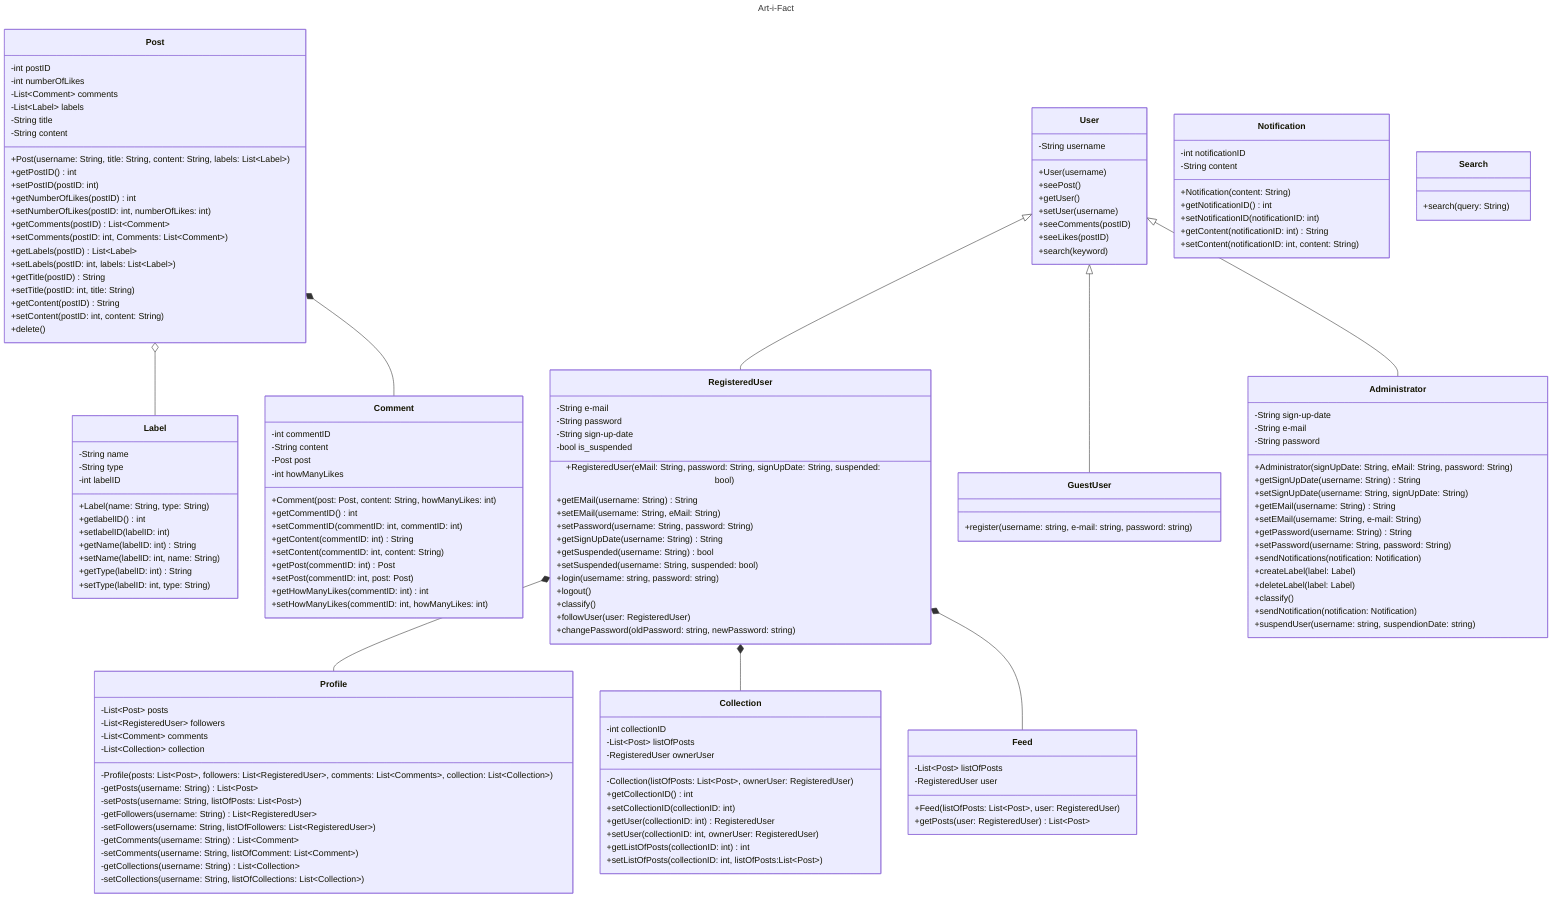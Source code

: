 ---
title: Art-i-Fact
---
classDiagram
    Post o-- Label    
    RegisteredUser *-- Profile
    User <|-- RegisteredUser
    User <|-- GuestUser
    User <|-- Administrator
    RegisteredUser *-- Collection
    RegisteredUser *-- Feed
    Post *-- Comment

    User : -String username
    User: +User(username)
    User: +seePost()
    User: +getUser()
    User: +setUser(username)
    User: +seeComments(postID)
    User: +seeLikes(postID)
    User: +search(keyword)
    class RegisteredUser{
        -String e-mail
        -String password
        -String sign-up-date
        -bool is_suspended
        +RegisteredUser(eMail: String, password: String, signUpDate: String, suspended: bool)
        +getEMail(username: String) String
        +setEMail(username: String, eMail: String)
        +setPassword(username: String, password: String)
        +getSignUpDate(username: String) String
        +getSuspended(username: String) bool
        +setSuspended(username: String, suspended: bool)
        +login(username: string, password: string)
        +logout()
        +classify()
        +followUser(user: RegisteredUser)
        +changePassword(oldPassword: string, newPassword: string)
    }
    class GuestUser{
        +register(username: string, e-mail: string, password: string)
    }
    class Administrator{
        -String sign-up-date
        -String e-mail
        -String password
        +Administrator(signUpDate: String, eMail: String, password: String)
        +getSignUpDate(username: String) String
        +setSignUpDate(username: String, signUpDate: String)
        +getEMail(username: String) String
        +setEMail(username: String, e-mail: String)
        +getPassword(username: String) String
        +setPassword(username: String, password: String)
        +sendNotifications(notification: Notification)
        +createLabel(label: Label)
        +deleteLabel(label: Label)
        +classify()
        +sendNotification(notification: Notification)
        +suspendUser(username: string, suspendionDate: string)
    }
    class Post{
        -int postID
        -int numberOfLikes
        -List~Comment~ comments
        -List~Label~ labels
        -String title
        -String content
        +Post(username: String, title: String, content: String, labels: List~Label~)
        +getPostID() int
        +setPostID(postID: int)
        +getNumberOfLikes(postID) int
        +setNumberOfLikes(postID: int, numberOfLikes: int)
        +getComments(postID) List~Comment~ 
        +setComments(postID: int, Comments: List~Comment~)
        +getLabels(postID) List~Label~ 
        +setLabels(postID: int, labels: List~Label~)
        +getTitle(postID) String
        +setTitle(postID: int, title: String)
        +getContent(postID) String
        +setContent(postID: int, content: String)
        +delete()
    }
    class Label{
        -String name
        -String type
        -int labelID
        +Label(name: String, type: String)
        +getlabelID() int
        +setlabelID(labelID: int)
        +getName(labelID: int) String
        +setName(labelID: int, name: String)
        +getType(labelID: int) String
        +setType(labelID: int, type: String)
    }    
    class Collection{
        -int collectionID
        -List~Post~ listOfPosts
        -RegisteredUser ownerUser
        -Collection(listOfPosts: List~Post~, ownerUser: RegisteredUser)
        +getCollectionID() int
        +setCollectionID(collectionID: int)
        +getUser(collectionID: int) RegisteredUser
        +setUser(collectionID: int, ownerUser: RegisteredUser)
        +getListOfPosts(collectionID: int) int
        +setListOfPosts(collectionID: int, listOfPosts:List~Post~)
    }
    class Notification{
        -int notificationID
        -String content
        +Notification(content: String)
        +getNotificationID() int
        +setNotificationID(notificationID: int)
        +getContent(notificationID: int) String
        +setContent(notificationID: int, content: String)
    }
    class Comment{
        -int commentID
        -String content
        -Post post
        -int howManyLikes
        +Comment(post: Post, content: String, howManyLikes: int)
        +getCommentID() int
        +setCommentID(commentID: int, commentID: int)
        +getContent(commentID: int) String
        +setContent(commentID: int, content: String)
        +getPost(commentID: int) Post
        +setPost(commentID: int, post: Post)
        +getHowManyLikes(commentID: int) int
        +setHowManyLikes(commentID: int, howManyLikes: int)
    }
    class Feed{
        -List~Post~ listOfPosts
        -RegisteredUser user
        +Feed(listOfPosts: List~Post~, user: RegisteredUser)
        +getPosts(user: RegisteredUser) List~Post~
    }
    class Profile{
        -List~Post~ posts
        -List~RegisteredUser~ followers
        -List~Comment~ comments
        -List~Collection~ collection
        -Profile(posts: List~Post~, followers: List~RegisteredUser~, comments: List~Comments~, collection: List~Collection~)
        -getPosts(username: String) List~Post~
        -setPosts(username: String, listOfPosts: List~Post~)
        -getFollowers(username: String) List~RegisteredUser~
        -setFollowers(username: String, listOfFollowers: List~RegisteredUser~)
        -getComments(username: String) List~Comment~
        -setComments(username: String, listOfComment: List~Comment~)
        -getCollections(username: String) List~Collection~
        -setCollections(username: String, listOfCollections: List~Collection~)
    }
    class Search{
        +search(query: String)
    }